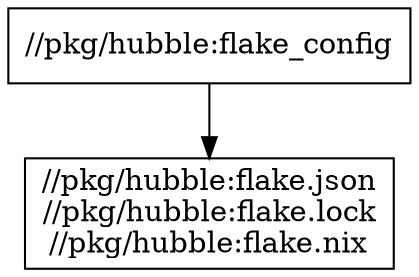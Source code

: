 digraph mygraph {
  node [shape=box];
  "//pkg/hubble:flake_config"
  "//pkg/hubble:flake_config" -> "//pkg/hubble:flake.json\n//pkg/hubble:flake.lock\n//pkg/hubble:flake.nix"
  "//pkg/hubble:flake.json\n//pkg/hubble:flake.lock\n//pkg/hubble:flake.nix"
}
